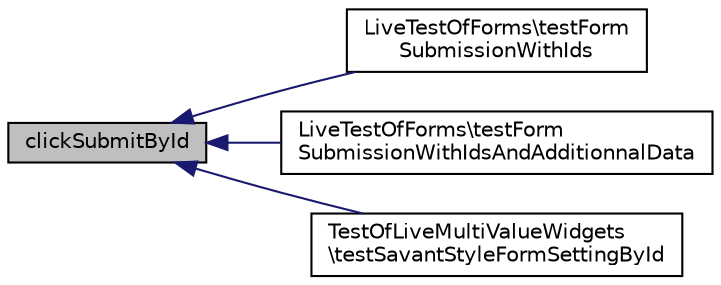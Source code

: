 digraph "clickSubmitById"
{
  edge [fontname="Helvetica",fontsize="10",labelfontname="Helvetica",labelfontsize="10"];
  node [fontname="Helvetica",fontsize="10",shape=record];
  rankdir="LR";
  Node1 [label="clickSubmitById",height=0.2,width=0.4,color="black", fillcolor="grey75", style="filled" fontcolor="black"];
  Node1 -> Node2 [dir="back",color="midnightblue",fontsize="10",style="solid",fontname="Helvetica"];
  Node2 [label="LiveTestOfForms\\testForm\lSubmissionWithIds",height=0.2,width=0.4,color="black", fillcolor="white", style="filled",URL="$class_live_test_of_forms.html#a0299c82afda9550dcfca7403351c2a9b"];
  Node1 -> Node3 [dir="back",color="midnightblue",fontsize="10",style="solid",fontname="Helvetica"];
  Node3 [label="LiveTestOfForms\\testForm\lSubmissionWithIdsAndAdditionnalData",height=0.2,width=0.4,color="black", fillcolor="white", style="filled",URL="$class_live_test_of_forms.html#aba30236cd7a1f0e24ce71c6d7544d2cc"];
  Node1 -> Node4 [dir="back",color="midnightblue",fontsize="10",style="solid",fontname="Helvetica"];
  Node4 [label="TestOfLiveMultiValueWidgets\l\\testSavantStyleFormSettingById",height=0.2,width=0.4,color="black", fillcolor="white", style="filled",URL="$class_test_of_live_multi_value_widgets.html#afdcbda2b49fe065d3ee6af2eff9c64e4"];
}
